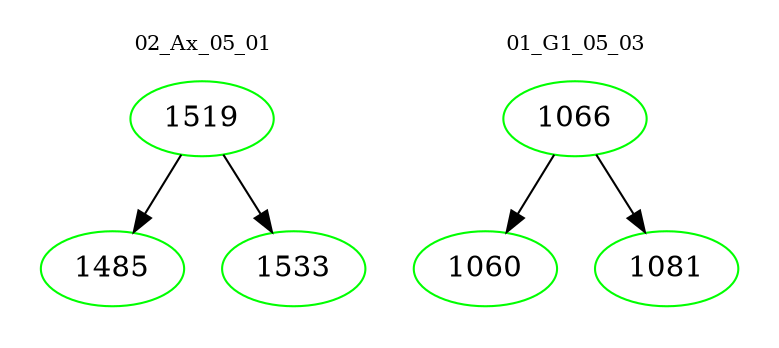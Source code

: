 digraph{
subgraph cluster_0 {
color = white
label = "02_Ax_05_01";
fontsize=10;
T0_1519 [label="1519", color="green"]
T0_1519 -> T0_1485 [color="black"]
T0_1485 [label="1485", color="green"]
T0_1519 -> T0_1533 [color="black"]
T0_1533 [label="1533", color="green"]
}
subgraph cluster_1 {
color = white
label = "01_G1_05_03";
fontsize=10;
T1_1066 [label="1066", color="green"]
T1_1066 -> T1_1060 [color="black"]
T1_1060 [label="1060", color="green"]
T1_1066 -> T1_1081 [color="black"]
T1_1081 [label="1081", color="green"]
}
}
